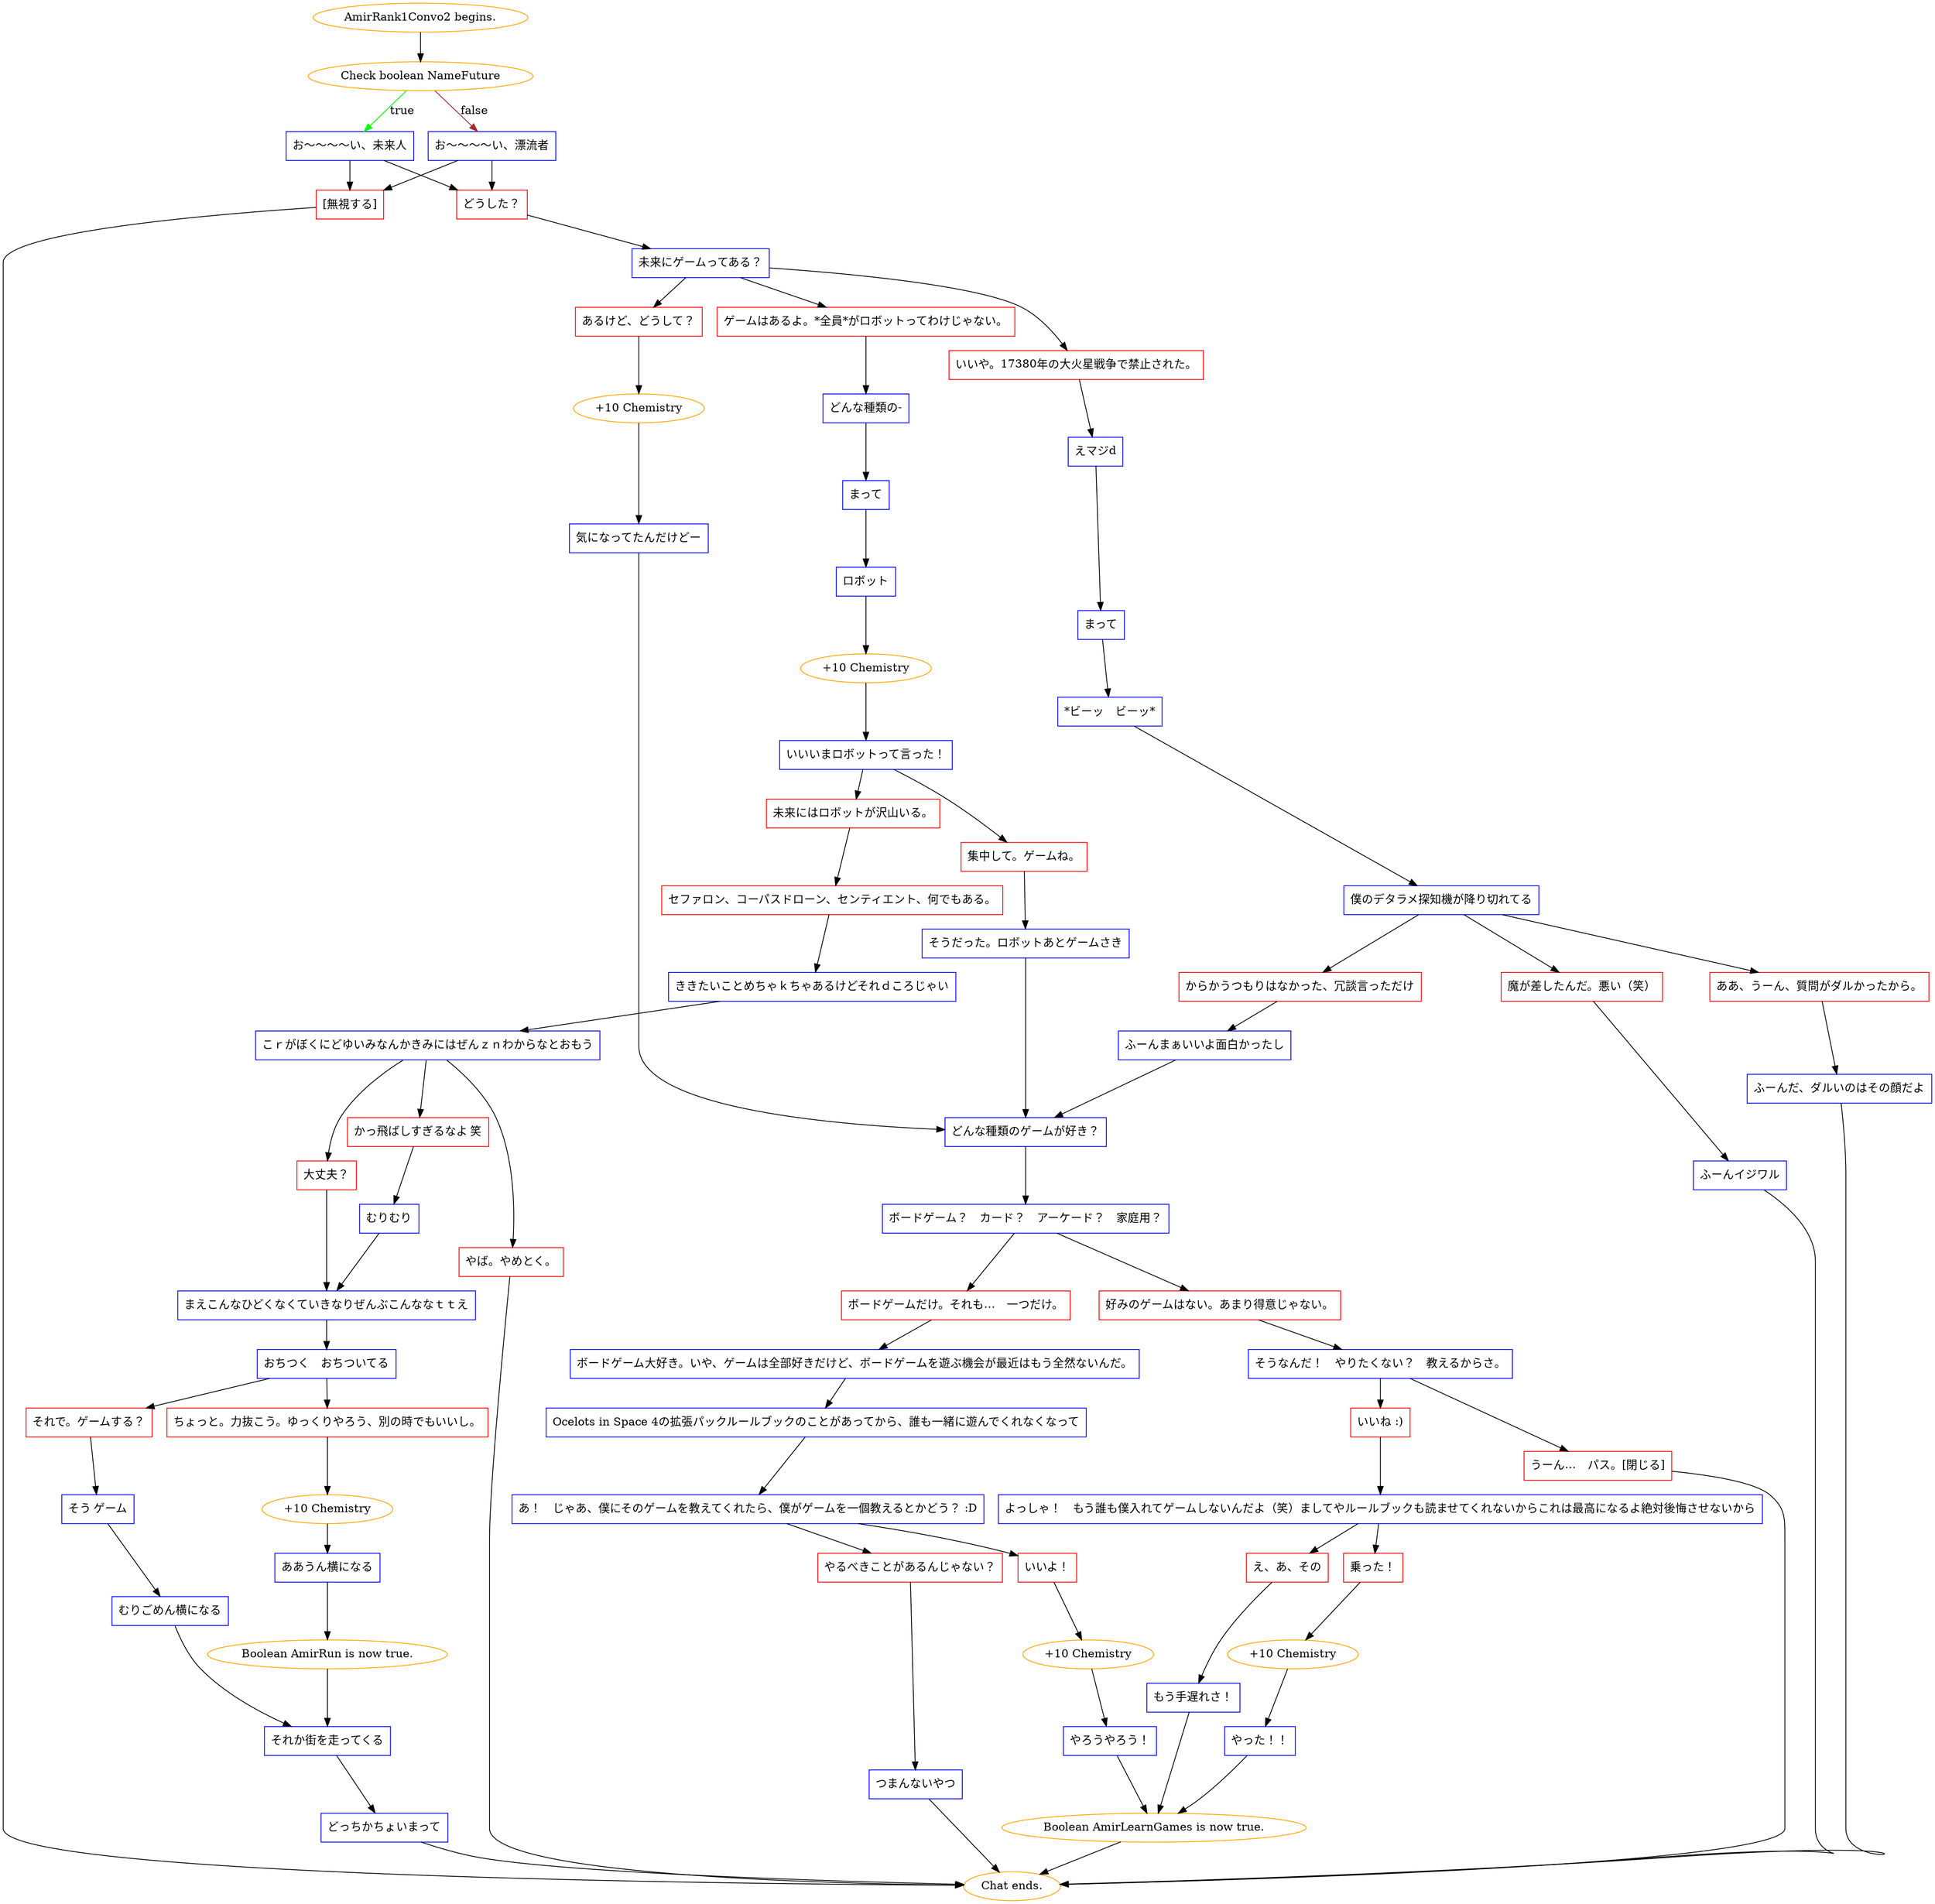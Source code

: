 digraph {
	"AmirRank1Convo2 begins." [color=orange];
		"AmirRank1Convo2 begins." -> j860260689;
	j860260689 [label="Check boolean NameFuture",color=orange];
		j860260689 -> j1775937955 [label=true,color=green];
		j860260689 -> j843257396 [label=false,color=brown];
	j1775937955 [label="お～～～～い、未来人",shape=box,color=blue];
		j1775937955 -> j3092925161;
		j1775937955 -> j85835136;
	j843257396 [label="お～～～～い、漂流者",shape=box,color=blue];
		j843257396 -> j3092925161;
		j843257396 -> j85835136;
	j3092925161 [label="どうした？",shape=box,color=red];
		j3092925161 -> j378785536;
	j85835136 [label="[無視する]",shape=box,color=red];
		j85835136 -> "Chat ends.";
	j378785536 [label="未来にゲームってある？",shape=box,color=blue];
		j378785536 -> j710258210;
		j378785536 -> j2426801114;
		j378785536 -> j253138560;
	"Chat ends." [color=orange];
	j710258210 [label="いいや。17380年の大火星戦争で禁止された。",shape=box,color=red];
		j710258210 -> j2276585339;
	j2426801114 [label="あるけど、どうして？",shape=box,color=red];
		j2426801114 -> j2535331024;
	j253138560 [label="ゲームはあるよ。*全員*がロボットってわけじゃない。",shape=box,color=red];
		j253138560 -> j339819070;
	j2276585339 [label="えマジd",shape=box,color=blue];
		j2276585339 -> j2556057111;
	j2535331024 [label="+10 Chemistry",color=orange];
		j2535331024 -> j2302719453;
	j339819070 [label="どんな種類の-",shape=box,color=blue];
		j339819070 -> j2221623483;
	j2556057111 [label="まって",shape=box,color=blue];
		j2556057111 -> j48873257;
	j2302719453 [label="気になってたんだけどー",shape=box,color=blue];
		j2302719453 -> j3103079034;
	j2221623483 [label="まって",shape=box,color=blue];
		j2221623483 -> j184108219;
	j48873257 [label="*ビーッ　ビーッ*",shape=box,color=blue];
		j48873257 -> j4063196861;
	j3103079034 [label="どんな種類のゲームが好き？",shape=box,color=blue];
		j3103079034 -> j4075022780;
	j184108219 [label="ロボット",shape=box,color=blue];
		j184108219 -> j2638802869;
	j4063196861 [label="僕のデタラメ探知機が降り切れてる",shape=box,color=blue];
		j4063196861 -> j1245032388;
		j4063196861 -> j412957611;
		j4063196861 -> j2687509713;
	j4075022780 [label="ボードゲーム？　カード？　アーケード？　家庭用？",shape=box,color=blue];
		j4075022780 -> j76850082;
		j4075022780 -> j2434156053;
	j2638802869 [label="+10 Chemistry",color=orange];
		j2638802869 -> j2360988867;
	j1245032388 [label="ああ、うーん、質問がダルかったから。",shape=box,color=red];
		j1245032388 -> j220611930;
	j412957611 [label="魔が差したんだ。悪い（笑）",shape=box,color=red];
		j412957611 -> j3577581904;
	j2687509713 [label="からかうつもりはなかった、冗談言っただけ",shape=box,color=red];
		j2687509713 -> j1393523113;
	j76850082 [label="ボードゲームだけ。それも…　一つだけ。",shape=box,color=red];
		j76850082 -> j588649912;
	j2434156053 [label="好みのゲームはない。あまり得意じゃない。",shape=box,color=red];
		j2434156053 -> j3199804185;
	j2360988867 [label="いいいまロボットって言った！",shape=box,color=blue];
		j2360988867 -> j2226792862;
		j2360988867 -> j2114531490;
	j220611930 [label="ふーんだ、ダルいのはその顔だよ",shape=box,color=blue];
		j220611930 -> "Chat ends.";
	j3577581904 [label="ふーんイジワル",shape=box,color=blue];
		j3577581904 -> "Chat ends.";
	j1393523113 [label="ふーんまぁいいよ面白かったし",shape=box,color=blue];
		j1393523113 -> j3103079034;
	j588649912 [label="ボードゲーム大好き。いや、ゲームは全部好きだけど、ボードゲームを遊ぶ機会が最近はもう全然ないんだ。",shape=box,color=blue];
		j588649912 -> j315152860;
	j3199804185 [label="そうなんだ！　やりたくない？　教えるからさ。",shape=box,color=blue];
		j3199804185 -> j87858005;
		j3199804185 -> j853275252;
	j2226792862 [label="集中して。ゲームね。",shape=box,color=red];
		j2226792862 -> j2439767203;
	j2114531490 [label="未来にはロボットが沢山いる。",shape=box,color=red];
		j2114531490 -> j3947226378;
	j315152860 [label="Ocelots in Space 4の拡張パックルールブックのことがあってから、誰も一緒に遊んでくれなくなって",shape=box,color=blue];
		j315152860 -> j2377134585;
	j87858005 [label="いいね :)",shape=box,color=red];
		j87858005 -> j144696951;
	j853275252 [label="うーん…　パス。[閉じる]",shape=box,color=red];
		j853275252 -> "Chat ends.";
	j2439767203 [label="そうだった。ロボットあとゲームさき",shape=box,color=blue];
		j2439767203 -> j3103079034;
	j3947226378 [label="セファロン、コーパスドローン、センティエント、何でもある。",shape=box,color=red];
		j3947226378 -> j2735491770;
	j2377134585 [label="あ！　じゃあ、僕にそのゲームを教えてくれたら、僕がゲームを一個教えるとかどう？ :D",shape=box,color=blue];
		j2377134585 -> j3216279649;
		j2377134585 -> j2452546118;
	j144696951 [label="よっしゃ！　もう誰も僕入れてゲームしないんだよ（笑）ましてやルールブックも読ませてくれないからこれは最高になるよ絶対後悔させないから",shape=box,color=blue];
		j144696951 -> j4146935928;
		j144696951 -> j2830009196;
	j2735491770 [label="ききたいことめちゃｋちゃあるけどそれｄころじゃい",shape=box,color=blue];
		j2735491770 -> j3898161841;
	j3216279649 [label="いいよ！",shape=box,color=red];
		j3216279649 -> j1529828613;
	j2452546118 [label="やるべきことがあるんじゃない？",shape=box,color=red];
		j2452546118 -> j2692264766;
	j4146935928 [label="え、あ、その",shape=box,color=red];
		j4146935928 -> j2064298112;
	j2830009196 [label="乗った！",shape=box,color=red];
		j2830009196 -> j2346475969;
	j3898161841 [label="こｒがぼくにどゆいみなんかきみにはぜんｚｎわからなとおもう",shape=box,color=blue];
		j3898161841 -> j2227946015;
		j3898161841 -> j1674190210;
		j3898161841 -> j3553984390;
	j1529828613 [label="+10 Chemistry",color=orange];
		j1529828613 -> j3752580220;
	j2692264766 [label="つまんないやつ",shape=box,color=blue];
		j2692264766 -> "Chat ends.";
	j2064298112 [label="もう手遅れさ！",shape=box,color=blue];
		j2064298112 -> j4056981588;
	j2346475969 [label="+10 Chemistry",color=orange];
		j2346475969 -> j710022997;
	j2227946015 [label="かっ飛ばしすぎるなよ 笑",shape=box,color=red];
		j2227946015 -> j3877380239;
	j1674190210 [label="大丈夫？",shape=box,color=red];
		j1674190210 -> j1077499179;
	j3553984390 [label="やば。やめとく。",shape=box,color=red];
		j3553984390 -> "Chat ends.";
	j3752580220 [label="やろうやろう！",shape=box,color=blue];
		j3752580220 -> j4056981588;
	j4056981588 [label="Boolean AmirLearnGames is now true.",color=orange];
		j4056981588 -> "Chat ends.";
	j710022997 [label="やった！！",shape=box,color=blue];
		j710022997 -> j4056981588;
	j3877380239 [label="むりむり",shape=box,color=blue];
		j3877380239 -> j1077499179;
	j1077499179 [label="まえこんなひどくなくていきなりぜんぶこんななｔｔえ",shape=box,color=blue];
		j1077499179 -> j4002350539;
	j4002350539 [label="おちつく　おちついてる",shape=box,color=blue];
		j4002350539 -> j3089571441;
		j4002350539 -> j1290176864;
	j3089571441 [label="それで。ゲームする？",shape=box,color=red];
		j3089571441 -> j788212777;
	j1290176864 [label="ちょっと。力抜こう。ゆっくりやろう、別の時でもいいし。",shape=box,color=red];
		j1290176864 -> j2436498069;
	j788212777 [label="そう ゲーム",shape=box,color=blue];
		j788212777 -> j505895816;
	j2436498069 [label="+10 Chemistry",color=orange];
		j2436498069 -> j2804236564;
	j505895816 [label="むりごめん横になる",shape=box,color=blue];
		j505895816 -> j853202896;
	j2804236564 [label="ああうん横になる",shape=box,color=blue];
		j2804236564 -> j1335460988;
	j853202896 [label="それか街を走ってくる",shape=box,color=blue];
		j853202896 -> j600609879;
	j1335460988 [label="Boolean AmirRun is now true.",color=orange];
		j1335460988 -> j853202896;
	j600609879 [label="どっちかちょいまって",shape=box,color=blue];
		j600609879 -> "Chat ends.";
}